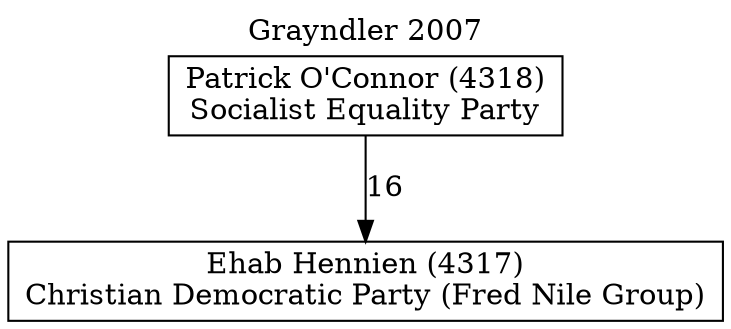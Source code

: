 // House preference flow
digraph "Ehab Hennien (4317)_Grayndler_2007" {
	graph [label="Grayndler 2007" labelloc=t mclimit=10]
	node [shape=box]
	"Ehab Hennien (4317)" [label="Ehab Hennien (4317)
Christian Democratic Party (Fred Nile Group)"]
	"Patrick O'Connor (4318)" [label="Patrick O'Connor (4318)
Socialist Equality Party"]
	"Patrick O'Connor (4318)" -> "Ehab Hennien (4317)" [label=16]
}

